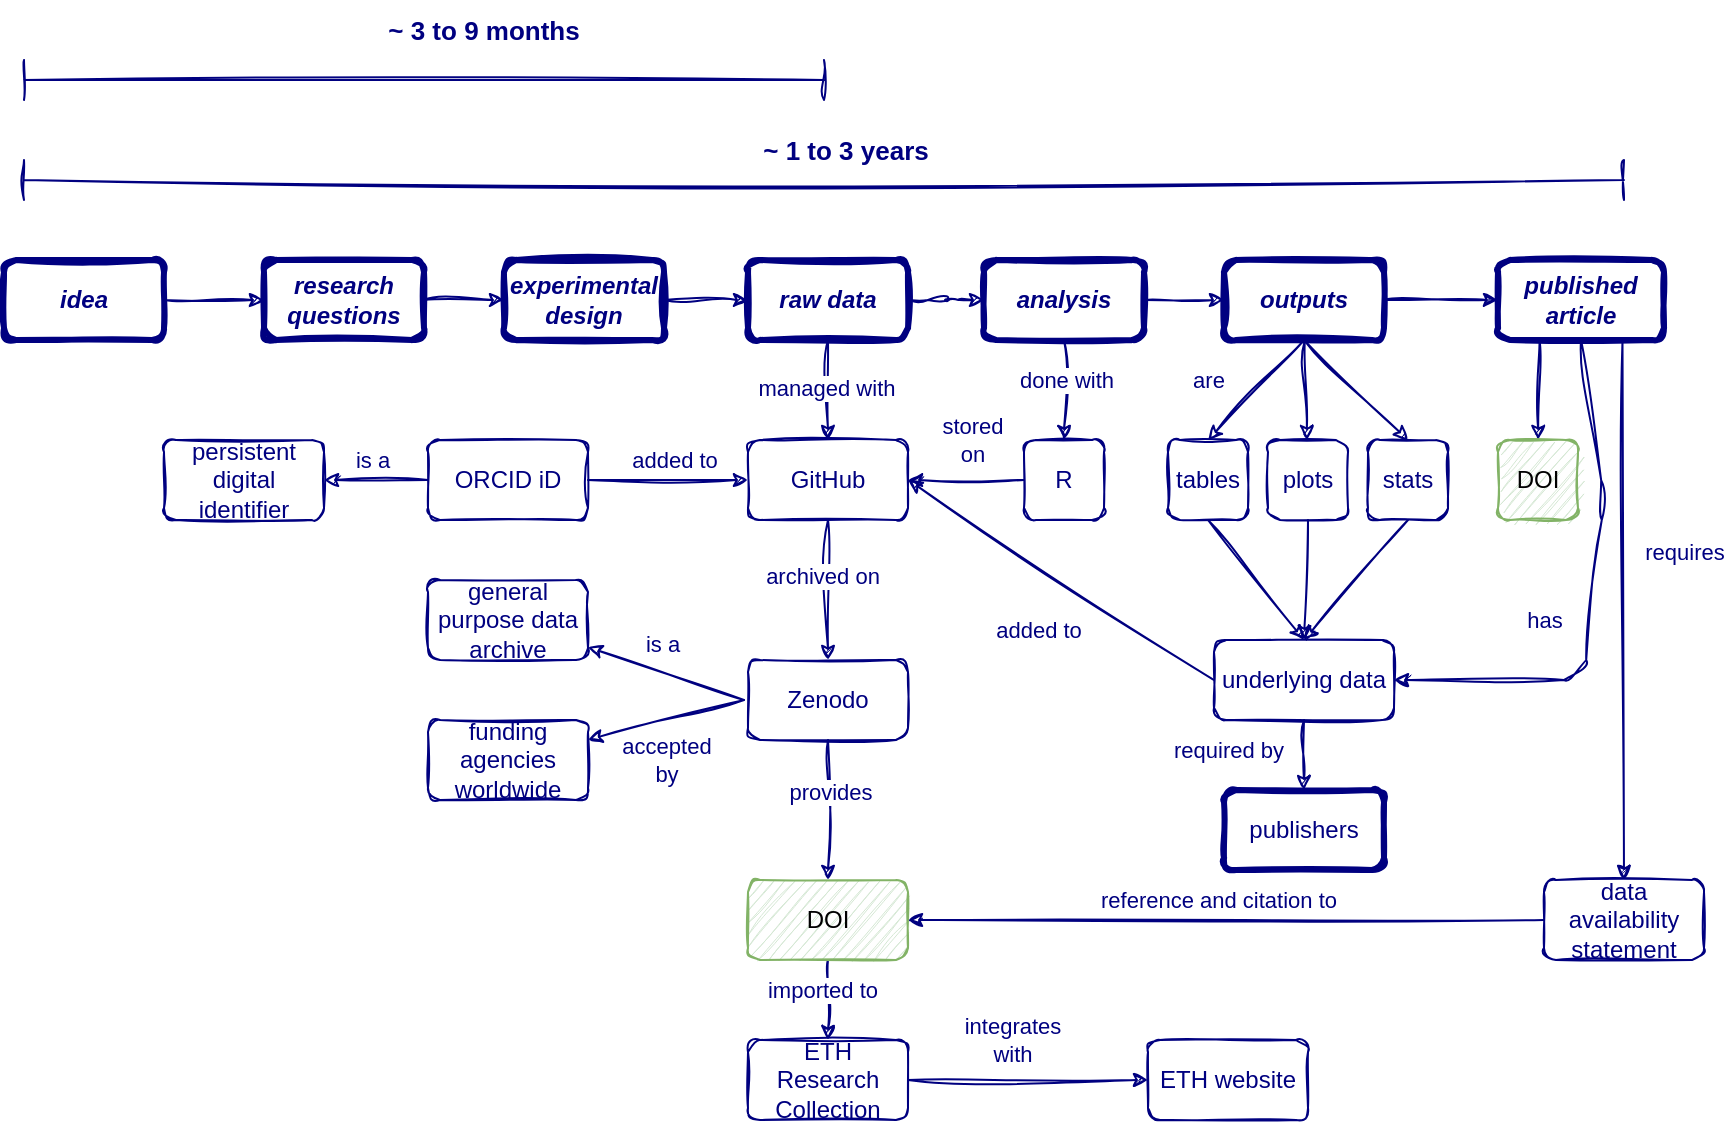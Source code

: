 <mxfile version="20.8.22" type="github">
  <diagram id="C5RBs43oDa-KdzZeNtuy" name="Page-1">
    <mxGraphModel dx="2022" dy="685" grid="1" gridSize="10" guides="1" tooltips="1" connect="1" arrows="1" fold="1" page="1" pageScale="1" pageWidth="827" pageHeight="1169" math="0" shadow="0">
      <root>
        <mxCell id="WIyWlLk6GJQsqaUBKTNV-0" />
        <mxCell id="WIyWlLk6GJQsqaUBKTNV-1" parent="WIyWlLk6GJQsqaUBKTNV-0" />
        <mxCell id="2JBL8e-sjkAbcdYht8KX-18" value="" style="rounded=1;orthogonalLoop=1;jettySize=auto;html=1;strokeColor=#000080;endSize=5;startSize=5;sketch=1;curveFitting=1;jiggle=2;" edge="1" parent="WIyWlLk6GJQsqaUBKTNV-1" source="2JBL8e-sjkAbcdYht8KX-0" target="2JBL8e-sjkAbcdYht8KX-2">
          <mxGeometry relative="1" as="geometry" />
        </mxCell>
        <mxCell id="2JBL8e-sjkAbcdYht8KX-0" value="&lt;div&gt;&lt;b&gt;&lt;i&gt;idea&lt;/i&gt;&lt;/b&gt;&lt;/div&gt;" style="rounded=1;whiteSpace=wrap;html=1;strokeWidth=3;fontSize=12;fontFamily=Helvetica;fillColor=none;sketch=1;labelBackgroundColor=none;fontColor=#000080;strokeColor=#000080;" vertex="1" parent="WIyWlLk6GJQsqaUBKTNV-1">
          <mxGeometry x="-10" y="170" width="80" height="40" as="geometry" />
        </mxCell>
        <mxCell id="2JBL8e-sjkAbcdYht8KX-13" value="" style="edgeStyle=orthogonalEdgeStyle;rounded=1;orthogonalLoop=1;jettySize=auto;html=1;strokeColor=#000080;endSize=5;startSize=5;sketch=1;curveFitting=1;jiggle=2;" edge="1" parent="WIyWlLk6GJQsqaUBKTNV-1" source="2JBL8e-sjkAbcdYht8KX-2" target="2JBL8e-sjkAbcdYht8KX-3">
          <mxGeometry relative="1" as="geometry" />
        </mxCell>
        <mxCell id="2JBL8e-sjkAbcdYht8KX-2" value="&lt;b&gt;&lt;i&gt;research questions&lt;/i&gt;&lt;/b&gt;" style="rounded=1;whiteSpace=wrap;html=1;strokeWidth=3;fontSize=12;fontFamily=Helvetica;fillColor=none;sketch=1;labelBackgroundColor=none;fontColor=#000080;strokeColor=#000080;" vertex="1" parent="WIyWlLk6GJQsqaUBKTNV-1">
          <mxGeometry x="120" y="170" width="80" height="40" as="geometry" />
        </mxCell>
        <mxCell id="2JBL8e-sjkAbcdYht8KX-14" value="" style="edgeStyle=orthogonalEdgeStyle;rounded=1;orthogonalLoop=1;jettySize=auto;html=1;strokeColor=#000080;endSize=5;startSize=5;sketch=1;curveFitting=1;jiggle=2;" edge="1" parent="WIyWlLk6GJQsqaUBKTNV-1" source="2JBL8e-sjkAbcdYht8KX-3" target="2JBL8e-sjkAbcdYht8KX-4">
          <mxGeometry relative="1" as="geometry" />
        </mxCell>
        <mxCell id="2JBL8e-sjkAbcdYht8KX-3" value="&lt;div&gt;&lt;b&gt;&lt;i&gt;experimental&lt;/i&gt;&lt;/b&gt;&lt;/div&gt;&lt;div&gt;&lt;b&gt;&lt;i&gt;design&lt;br&gt;&lt;/i&gt;&lt;/b&gt;&lt;/div&gt;" style="rounded=1;whiteSpace=wrap;html=1;strokeWidth=3;fontSize=12;fontFamily=Helvetica;fillColor=none;sketch=1;labelBackgroundColor=none;fontColor=#000080;strokeColor=#000080;" vertex="1" parent="WIyWlLk6GJQsqaUBKTNV-1">
          <mxGeometry x="240" y="170" width="80" height="40" as="geometry" />
        </mxCell>
        <mxCell id="2JBL8e-sjkAbcdYht8KX-15" value="" style="edgeStyle=orthogonalEdgeStyle;rounded=1;orthogonalLoop=1;jettySize=auto;html=1;strokeColor=#000080;endSize=5;startSize=5;sketch=1;curveFitting=1;jiggle=2;" edge="1" parent="WIyWlLk6GJQsqaUBKTNV-1" source="2JBL8e-sjkAbcdYht8KX-4" target="2JBL8e-sjkAbcdYht8KX-5">
          <mxGeometry relative="1" as="geometry" />
        </mxCell>
        <mxCell id="2JBL8e-sjkAbcdYht8KX-52" value="" style="edgeStyle=none;shape=connector;rounded=1;sketch=1;jiggle=2;curveFitting=1;orthogonalLoop=1;jettySize=auto;html=1;labelBackgroundColor=default;strokeColor=#000080;fontFamily=Helvetica;fontSize=11;fontColor=#000080;endArrow=classic;startSize=5;endSize=5;" edge="1" parent="WIyWlLk6GJQsqaUBKTNV-1" source="2JBL8e-sjkAbcdYht8KX-4" target="2JBL8e-sjkAbcdYht8KX-50">
          <mxGeometry relative="1" as="geometry" />
        </mxCell>
        <mxCell id="2JBL8e-sjkAbcdYht8KX-53" value="managed with" style="edgeLabel;html=1;align=center;verticalAlign=middle;resizable=0;points=[];fontSize=11;fontFamily=Helvetica;fontColor=#000080;" vertex="1" connectable="0" parent="2JBL8e-sjkAbcdYht8KX-52">
          <mxGeometry x="-0.062" y="-1" relative="1" as="geometry">
            <mxPoint as="offset" />
          </mxGeometry>
        </mxCell>
        <mxCell id="2JBL8e-sjkAbcdYht8KX-4" value="&lt;b&gt;&lt;i&gt;raw data&lt;/i&gt;&lt;/b&gt;" style="rounded=1;whiteSpace=wrap;html=1;strokeWidth=3;fontSize=12;fontFamily=Helvetica;fillColor=none;sketch=1;labelBackgroundColor=none;fontColor=#000080;strokeColor=#000080;" vertex="1" parent="WIyWlLk6GJQsqaUBKTNV-1">
          <mxGeometry x="362" y="170" width="80" height="40" as="geometry" />
        </mxCell>
        <mxCell id="2JBL8e-sjkAbcdYht8KX-16" value="" style="edgeStyle=orthogonalEdgeStyle;rounded=1;orthogonalLoop=1;jettySize=auto;html=1;strokeColor=#000080;endSize=5;startSize=5;sketch=1;curveFitting=1;jiggle=2;" edge="1" parent="WIyWlLk6GJQsqaUBKTNV-1" source="2JBL8e-sjkAbcdYht8KX-5" target="2JBL8e-sjkAbcdYht8KX-6">
          <mxGeometry relative="1" as="geometry" />
        </mxCell>
        <mxCell id="2JBL8e-sjkAbcdYht8KX-56" value="" style="edgeStyle=none;shape=connector;rounded=1;sketch=1;jiggle=2;curveFitting=1;orthogonalLoop=1;jettySize=auto;html=1;labelBackgroundColor=default;strokeColor=#000080;fontFamily=Helvetica;fontSize=11;fontColor=#000080;endArrow=classic;startSize=5;endSize=5;" edge="1" parent="WIyWlLk6GJQsqaUBKTNV-1" source="2JBL8e-sjkAbcdYht8KX-5" target="2JBL8e-sjkAbcdYht8KX-55">
          <mxGeometry relative="1" as="geometry" />
        </mxCell>
        <mxCell id="2JBL8e-sjkAbcdYht8KX-57" value="done with " style="edgeLabel;html=1;align=center;verticalAlign=middle;resizable=0;points=[];fontSize=11;fontFamily=Helvetica;fontColor=#000080;" vertex="1" connectable="0" parent="2JBL8e-sjkAbcdYht8KX-56">
          <mxGeometry x="-0.218" y="1" relative="1" as="geometry">
            <mxPoint as="offset" />
          </mxGeometry>
        </mxCell>
        <mxCell id="2JBL8e-sjkAbcdYht8KX-5" value="&lt;b&gt;&lt;i&gt;analysis&lt;/i&gt;&lt;/b&gt;" style="rounded=1;whiteSpace=wrap;html=1;strokeWidth=3;fontSize=12;fontFamily=Helvetica;fillColor=none;sketch=1;labelBackgroundColor=none;fontColor=#000080;strokeColor=#000080;" vertex="1" parent="WIyWlLk6GJQsqaUBKTNV-1">
          <mxGeometry x="480" y="170" width="80" height="40" as="geometry" />
        </mxCell>
        <mxCell id="2JBL8e-sjkAbcdYht8KX-17" value="" style="edgeStyle=orthogonalEdgeStyle;rounded=1;orthogonalLoop=1;jettySize=auto;html=1;strokeColor=#000080;endSize=5;startSize=5;sketch=1;curveFitting=1;jiggle=2;" edge="1" parent="WIyWlLk6GJQsqaUBKTNV-1" source="2JBL8e-sjkAbcdYht8KX-6" target="2JBL8e-sjkAbcdYht8KX-7">
          <mxGeometry relative="1" as="geometry" />
        </mxCell>
        <mxCell id="2JBL8e-sjkAbcdYht8KX-34" value="" style="edgeStyle=none;shape=connector;rounded=1;sketch=1;jiggle=2;curveFitting=1;orthogonalLoop=1;jettySize=auto;html=1;labelBackgroundColor=default;strokeColor=#000080;fontFamily=Helvetica;fontSize=11;fontColor=default;endArrow=classic;startSize=5;endSize=5;exitX=0.5;exitY=1;exitDx=0;exitDy=0;entryX=0.5;entryY=0;entryDx=0;entryDy=0;" edge="1" parent="WIyWlLk6GJQsqaUBKTNV-1" source="2JBL8e-sjkAbcdYht8KX-6" target="2JBL8e-sjkAbcdYht8KX-29">
          <mxGeometry relative="1" as="geometry" />
        </mxCell>
        <mxCell id="2JBL8e-sjkAbcdYht8KX-38" style="edgeStyle=none;shape=connector;rounded=1;sketch=1;jiggle=2;curveFitting=1;orthogonalLoop=1;jettySize=auto;html=1;labelBackgroundColor=default;strokeColor=#000080;fontFamily=Helvetica;fontSize=11;fontColor=default;endArrow=classic;startSize=5;endSize=5;" edge="1" parent="WIyWlLk6GJQsqaUBKTNV-1" source="2JBL8e-sjkAbcdYht8KX-6" target="2JBL8e-sjkAbcdYht8KX-26">
          <mxGeometry relative="1" as="geometry" />
        </mxCell>
        <mxCell id="2JBL8e-sjkAbcdYht8KX-39" style="edgeStyle=none;shape=connector;rounded=1;sketch=1;jiggle=2;curveFitting=1;orthogonalLoop=1;jettySize=auto;html=1;exitX=0.5;exitY=1;exitDx=0;exitDy=0;entryX=0.5;entryY=0;entryDx=0;entryDy=0;labelBackgroundColor=default;strokeColor=#000080;fontFamily=Helvetica;fontSize=11;fontColor=default;endArrow=classic;startSize=5;endSize=5;" edge="1" parent="WIyWlLk6GJQsqaUBKTNV-1" source="2JBL8e-sjkAbcdYht8KX-6" target="2JBL8e-sjkAbcdYht8KX-28">
          <mxGeometry relative="1" as="geometry" />
        </mxCell>
        <mxCell id="2JBL8e-sjkAbcdYht8KX-54" value="are" style="edgeLabel;html=1;align=center;verticalAlign=middle;resizable=0;points=[];fontSize=11;fontFamily=Helvetica;fontColor=#000080;" vertex="1" connectable="0" parent="2JBL8e-sjkAbcdYht8KX-39">
          <mxGeometry x="0.148" y="1" relative="1" as="geometry">
            <mxPoint x="-21" y="-10" as="offset" />
          </mxGeometry>
        </mxCell>
        <mxCell id="2JBL8e-sjkAbcdYht8KX-6" value="&lt;b&gt;&lt;i&gt;outputs&lt;/i&gt;&lt;/b&gt;" style="rounded=1;whiteSpace=wrap;html=1;strokeWidth=3;fontSize=12;fontFamily=Helvetica;fillColor=none;sketch=1;labelBackgroundColor=none;fontColor=#000080;strokeColor=#000080;" vertex="1" parent="WIyWlLk6GJQsqaUBKTNV-1">
          <mxGeometry x="600" y="170" width="80" height="40" as="geometry" />
        </mxCell>
        <mxCell id="2JBL8e-sjkAbcdYht8KX-45" style="edgeStyle=none;shape=connector;rounded=1;sketch=1;jiggle=2;curveFitting=1;orthogonalLoop=1;jettySize=auto;html=1;exitX=0.5;exitY=1;exitDx=0;exitDy=0;entryX=1;entryY=0.5;entryDx=0;entryDy=0;labelBackgroundColor=default;strokeColor=#000080;fontFamily=Helvetica;fontSize=11;fontColor=default;endArrow=classic;startSize=5;endSize=5;" edge="1" parent="WIyWlLk6GJQsqaUBKTNV-1" source="2JBL8e-sjkAbcdYht8KX-7" target="2JBL8e-sjkAbcdYht8KX-41">
          <mxGeometry relative="1" as="geometry">
            <Array as="points">
              <mxPoint x="790" y="290" />
              <mxPoint x="780" y="380" />
            </Array>
          </mxGeometry>
        </mxCell>
        <mxCell id="2JBL8e-sjkAbcdYht8KX-46" value="has" style="edgeLabel;html=1;align=center;verticalAlign=middle;resizable=0;points=[];fontSize=11;fontFamily=Helvetica;fontColor=#000080;" vertex="1" connectable="0" parent="2JBL8e-sjkAbcdYht8KX-45">
          <mxGeometry x="-0.439" y="-2" relative="1" as="geometry">
            <mxPoint x="-27" y="66" as="offset" />
          </mxGeometry>
        </mxCell>
        <mxCell id="2JBL8e-sjkAbcdYht8KX-80" style="edgeStyle=none;shape=connector;rounded=1;sketch=1;jiggle=2;curveFitting=1;orthogonalLoop=1;jettySize=auto;html=1;exitX=0.75;exitY=1;exitDx=0;exitDy=0;labelBackgroundColor=default;strokeColor=#000080;fontFamily=Helvetica;fontSize=11;fontColor=#000080;endArrow=classic;startSize=5;endSize=5;entryX=0.5;entryY=0;entryDx=0;entryDy=0;" edge="1" parent="WIyWlLk6GJQsqaUBKTNV-1" source="2JBL8e-sjkAbcdYht8KX-7" target="2JBL8e-sjkAbcdYht8KX-82">
          <mxGeometry relative="1" as="geometry">
            <mxPoint x="780" y="400" as="targetPoint" />
          </mxGeometry>
        </mxCell>
        <mxCell id="2JBL8e-sjkAbcdYht8KX-83" value="&lt;div&gt;requires&lt;/div&gt;" style="edgeLabel;html=1;align=center;verticalAlign=middle;resizable=0;points=[];fontSize=11;fontFamily=Helvetica;fontColor=#000080;" vertex="1" connectable="0" parent="2JBL8e-sjkAbcdYht8KX-80">
          <mxGeometry x="-0.204" y="-3" relative="1" as="geometry">
            <mxPoint x="33" y="-2" as="offset" />
          </mxGeometry>
        </mxCell>
        <mxCell id="2JBL8e-sjkAbcdYht8KX-148" style="edgeStyle=none;shape=connector;rounded=1;sketch=1;jiggle=2;curveFitting=1;orthogonalLoop=1;jettySize=auto;html=1;labelBackgroundColor=default;strokeColor=#000080;fontFamily=Helvetica;fontSize=11;fontColor=#000080;endArrow=classic;startSize=5;endSize=5;entryX=0.5;entryY=0;entryDx=0;entryDy=0;exitX=0.25;exitY=1;exitDx=0;exitDy=0;" edge="1" parent="WIyWlLk6GJQsqaUBKTNV-1" source="2JBL8e-sjkAbcdYht8KX-7" target="2JBL8e-sjkAbcdYht8KX-149">
          <mxGeometry relative="1" as="geometry">
            <mxPoint x="739.862" y="240.0" as="targetPoint" />
            <mxPoint x="740" y="210" as="sourcePoint" />
          </mxGeometry>
        </mxCell>
        <mxCell id="2JBL8e-sjkAbcdYht8KX-7" value="&lt;i&gt;&lt;b&gt;published&lt;/b&gt;&lt;/i&gt;&lt;br&gt;&lt;div&gt;&lt;b&gt;&lt;i&gt;article&lt;/i&gt;&lt;/b&gt;&lt;/div&gt;" style="rounded=1;whiteSpace=wrap;html=1;strokeWidth=3;fontSize=12;fontFamily=Helvetica;fillColor=none;sketch=1;labelBackgroundColor=none;fontColor=#000080;strokeColor=#000080;" vertex="1" parent="WIyWlLk6GJQsqaUBKTNV-1">
          <mxGeometry x="737" y="170" width="83" height="40" as="geometry" />
        </mxCell>
        <mxCell id="2JBL8e-sjkAbcdYht8KX-19" value="" style="shape=crossbar;whiteSpace=wrap;html=1;rounded=1;strokeColor=#000080;fontFamily=Helvetica;fontSize=11;fontColor=default;labelBackgroundColor=default;endArrow=classic;endSize=5;startSize=5;sketch=1;curveFitting=1;jiggle=2;" vertex="1" parent="WIyWlLk6GJQsqaUBKTNV-1">
          <mxGeometry y="120" width="800" height="20" as="geometry" />
        </mxCell>
        <mxCell id="2JBL8e-sjkAbcdYht8KX-23" value="" style="shape=crossbar;whiteSpace=wrap;html=1;rounded=1;strokeColor=#000080;fontFamily=Helvetica;fontSize=11;fontColor=default;labelBackgroundColor=default;endArrow=classic;endSize=5;startSize=5;sketch=1;curveFitting=1;jiggle=2;" vertex="1" parent="WIyWlLk6GJQsqaUBKTNV-1">
          <mxGeometry y="70" width="400" height="20" as="geometry" />
        </mxCell>
        <mxCell id="2JBL8e-sjkAbcdYht8KX-24" value="~ 1 to 3 years" style="text;html=1;strokeColor=none;fillColor=none;align=center;verticalAlign=middle;whiteSpace=wrap;rounded=0;fontSize=13;fontFamily=Helvetica;fontColor=#000080;fontStyle=1" vertex="1" parent="WIyWlLk6GJQsqaUBKTNV-1">
          <mxGeometry x="362" y="100" width="98" height="30" as="geometry" />
        </mxCell>
        <mxCell id="2JBL8e-sjkAbcdYht8KX-25" value="~ 3 to 9 months" style="text;html=1;strokeColor=none;fillColor=none;align=center;verticalAlign=middle;whiteSpace=wrap;rounded=0;fontSize=13;fontFamily=Helvetica;fontColor=#000080;fontStyle=1" vertex="1" parent="WIyWlLk6GJQsqaUBKTNV-1">
          <mxGeometry x="170" y="40" width="120" height="30" as="geometry" />
        </mxCell>
        <mxCell id="2JBL8e-sjkAbcdYht8KX-43" style="edgeStyle=none;shape=connector;rounded=1;sketch=1;jiggle=2;curveFitting=1;orthogonalLoop=1;jettySize=auto;html=1;exitX=0.5;exitY=1;exitDx=0;exitDy=0;labelBackgroundColor=default;strokeColor=#000080;fontFamily=Helvetica;fontSize=11;fontColor=default;endArrow=classic;startSize=5;endSize=5;entryX=0.5;entryY=0;entryDx=0;entryDy=0;" edge="1" parent="WIyWlLk6GJQsqaUBKTNV-1" source="2JBL8e-sjkAbcdYht8KX-26" target="2JBL8e-sjkAbcdYht8KX-41">
          <mxGeometry relative="1" as="geometry">
            <mxPoint x="641.862" y="370.0" as="targetPoint" />
            <mxPoint x="642" y="340.0" as="sourcePoint" />
          </mxGeometry>
        </mxCell>
        <mxCell id="2JBL8e-sjkAbcdYht8KX-26" value="plots" style="rounded=1;whiteSpace=wrap;html=1;fontSize=12;fontFamily=Helvetica;fillColor=none;sketch=1;labelBackgroundColor=none;fontColor=#000080;strokeColor=#000080;" vertex="1" parent="WIyWlLk6GJQsqaUBKTNV-1">
          <mxGeometry x="622" y="260" width="40" height="40" as="geometry" />
        </mxCell>
        <mxCell id="2JBL8e-sjkAbcdYht8KX-42" style="edgeStyle=none;shape=connector;rounded=1;sketch=1;jiggle=2;curveFitting=1;orthogonalLoop=1;jettySize=auto;html=1;exitX=0.5;exitY=1;exitDx=0;exitDy=0;entryX=0.5;entryY=0;entryDx=0;entryDy=0;labelBackgroundColor=default;strokeColor=#000080;fontFamily=Helvetica;fontSize=11;fontColor=default;endArrow=classic;startSize=5;endSize=5;" edge="1" parent="WIyWlLk6GJQsqaUBKTNV-1" source="2JBL8e-sjkAbcdYht8KX-28" target="2JBL8e-sjkAbcdYht8KX-41">
          <mxGeometry relative="1" as="geometry">
            <mxPoint x="592" y="340.0" as="sourcePoint" />
          </mxGeometry>
        </mxCell>
        <mxCell id="2JBL8e-sjkAbcdYht8KX-28" value="tables" style="rounded=1;whiteSpace=wrap;html=1;fontSize=12;fontFamily=Helvetica;fillColor=none;sketch=1;labelBackgroundColor=none;fontColor=#000080;strokeColor=#000080;" vertex="1" parent="WIyWlLk6GJQsqaUBKTNV-1">
          <mxGeometry x="572" y="260" width="40" height="40" as="geometry" />
        </mxCell>
        <mxCell id="2JBL8e-sjkAbcdYht8KX-44" style="edgeStyle=none;shape=connector;rounded=1;sketch=1;jiggle=2;curveFitting=1;orthogonalLoop=1;jettySize=auto;html=1;exitX=0.5;exitY=1;exitDx=0;exitDy=0;labelBackgroundColor=default;strokeColor=#000080;fontFamily=Helvetica;fontSize=11;fontColor=default;endArrow=classic;startSize=5;endSize=5;entryX=0.5;entryY=0;entryDx=0;entryDy=0;" edge="1" parent="WIyWlLk6GJQsqaUBKTNV-1" source="2JBL8e-sjkAbcdYht8KX-29" target="2JBL8e-sjkAbcdYht8KX-41">
          <mxGeometry relative="1" as="geometry">
            <mxPoint x="642" y="370.0" as="targetPoint" />
            <mxPoint x="692" y="340.0" as="sourcePoint" />
          </mxGeometry>
        </mxCell>
        <mxCell id="2JBL8e-sjkAbcdYht8KX-29" value="stats" style="rounded=1;whiteSpace=wrap;html=1;fontSize=12;fontFamily=Helvetica;fillColor=none;sketch=1;labelBackgroundColor=none;fontColor=#000080;strokeColor=#000080;" vertex="1" parent="WIyWlLk6GJQsqaUBKTNV-1">
          <mxGeometry x="672" y="260" width="40" height="40" as="geometry" />
        </mxCell>
        <mxCell id="2JBL8e-sjkAbcdYht8KX-108" style="edgeStyle=none;shape=connector;rounded=1;sketch=1;jiggle=2;curveFitting=1;orthogonalLoop=1;jettySize=auto;html=1;exitX=0;exitY=0.5;exitDx=0;exitDy=0;entryX=1;entryY=0.5;entryDx=0;entryDy=0;labelBackgroundColor=default;strokeColor=#000080;fontFamily=Helvetica;fontSize=11;fontColor=#000080;endArrow=classic;startSize=5;endSize=5;" edge="1" parent="WIyWlLk6GJQsqaUBKTNV-1" source="2JBL8e-sjkAbcdYht8KX-41" target="2JBL8e-sjkAbcdYht8KX-50">
          <mxGeometry relative="1" as="geometry" />
        </mxCell>
        <mxCell id="2JBL8e-sjkAbcdYht8KX-109" value="added to" style="edgeLabel;html=1;align=center;verticalAlign=middle;resizable=0;points=[];fontSize=11;fontFamily=Helvetica;fontColor=#000080;" vertex="1" connectable="0" parent="2JBL8e-sjkAbcdYht8KX-108">
          <mxGeometry x="-0.058" y="5" relative="1" as="geometry">
            <mxPoint x="-14" y="18" as="offset" />
          </mxGeometry>
        </mxCell>
        <mxCell id="2JBL8e-sjkAbcdYht8KX-122" style="edgeStyle=none;shape=connector;rounded=1;sketch=1;jiggle=2;curveFitting=1;orthogonalLoop=1;jettySize=auto;html=1;exitX=0.5;exitY=1;exitDx=0;exitDy=0;labelBackgroundColor=default;strokeColor=#000080;fontFamily=Helvetica;fontSize=11;fontColor=#000080;endArrow=classic;startSize=5;endSize=5;entryX=0.5;entryY=0;entryDx=0;entryDy=0;" edge="1" parent="WIyWlLk6GJQsqaUBKTNV-1" source="2JBL8e-sjkAbcdYht8KX-41" target="2JBL8e-sjkAbcdYht8KX-123">
          <mxGeometry relative="1" as="geometry">
            <mxPoint x="639.862" y="430.0" as="targetPoint" />
          </mxGeometry>
        </mxCell>
        <mxCell id="2JBL8e-sjkAbcdYht8KX-41" value="underlying data" style="rounded=1;whiteSpace=wrap;html=1;fontSize=12;fontFamily=Helvetica;fillColor=none;sketch=1;labelBackgroundColor=none;fontColor=#000080;strokeColor=#000080;" vertex="1" parent="WIyWlLk6GJQsqaUBKTNV-1">
          <mxGeometry x="595" y="360" width="90" height="40" as="geometry" />
        </mxCell>
        <mxCell id="2JBL8e-sjkAbcdYht8KX-59" value="" style="edgeStyle=none;shape=connector;rounded=1;sketch=1;jiggle=2;curveFitting=1;orthogonalLoop=1;jettySize=auto;html=1;labelBackgroundColor=default;strokeColor=#000080;fontFamily=Helvetica;fontSize=11;fontColor=#000080;endArrow=classic;startSize=5;endSize=5;exitX=0.5;exitY=1;exitDx=0;exitDy=0;" edge="1" parent="WIyWlLk6GJQsqaUBKTNV-1" source="2JBL8e-sjkAbcdYht8KX-50" target="2JBL8e-sjkAbcdYht8KX-58">
          <mxGeometry relative="1" as="geometry">
            <mxPoint x="402" y="340.0" as="sourcePoint" />
          </mxGeometry>
        </mxCell>
        <mxCell id="2JBL8e-sjkAbcdYht8KX-60" value="archived on" style="edgeLabel;html=1;align=center;verticalAlign=middle;resizable=0;points=[];fontSize=11;fontFamily=Helvetica;fontColor=#000080;" vertex="1" connectable="0" parent="2JBL8e-sjkAbcdYht8KX-59">
          <mxGeometry x="-0.209" y="-3" relative="1" as="geometry">
            <mxPoint as="offset" />
          </mxGeometry>
        </mxCell>
        <mxCell id="2JBL8e-sjkAbcdYht8KX-50" value="GitHub" style="rounded=1;whiteSpace=wrap;html=1;fontSize=12;fontFamily=Helvetica;fillColor=none;sketch=1;labelBackgroundColor=none;fontColor=#000080;strokeColor=#000080;" vertex="1" parent="WIyWlLk6GJQsqaUBKTNV-1">
          <mxGeometry x="362" y="260" width="80" height="40" as="geometry" />
        </mxCell>
        <mxCell id="2JBL8e-sjkAbcdYht8KX-68" value="" style="edgeStyle=none;shape=connector;rounded=1;sketch=1;jiggle=2;curveFitting=1;orthogonalLoop=1;jettySize=auto;html=1;labelBackgroundColor=default;strokeColor=#000080;fontFamily=Helvetica;fontSize=11;fontColor=#000080;endArrow=classic;startSize=5;endSize=5;" edge="1" parent="WIyWlLk6GJQsqaUBKTNV-1" source="2JBL8e-sjkAbcdYht8KX-55" target="2JBL8e-sjkAbcdYht8KX-50">
          <mxGeometry relative="1" as="geometry" />
        </mxCell>
        <mxCell id="2JBL8e-sjkAbcdYht8KX-110" value="&lt;div&gt;stored&lt;/div&gt;&lt;div&gt;on&lt;br&gt;&lt;/div&gt;" style="edgeLabel;html=1;align=center;verticalAlign=middle;resizable=0;points=[];fontSize=11;fontFamily=Helvetica;fontColor=#000080;" vertex="1" connectable="0" parent="2JBL8e-sjkAbcdYht8KX-68">
          <mxGeometry x="-0.085" relative="1" as="geometry">
            <mxPoint y="-20" as="offset" />
          </mxGeometry>
        </mxCell>
        <mxCell id="2JBL8e-sjkAbcdYht8KX-55" value="R" style="rounded=1;whiteSpace=wrap;html=1;fontSize=12;fontFamily=Helvetica;fillColor=none;sketch=1;labelBackgroundColor=none;fontColor=#000080;strokeColor=#000080;" vertex="1" parent="WIyWlLk6GJQsqaUBKTNV-1">
          <mxGeometry x="500" y="260" width="40" height="40" as="geometry" />
        </mxCell>
        <mxCell id="2JBL8e-sjkAbcdYht8KX-66" value="" style="edgeStyle=none;shape=connector;rounded=1;sketch=1;jiggle=2;curveFitting=1;orthogonalLoop=1;jettySize=auto;html=1;labelBackgroundColor=default;strokeColor=#000080;fontFamily=Helvetica;fontSize=11;fontColor=#000080;endArrow=classic;startSize=5;endSize=5;" edge="1" parent="WIyWlLk6GJQsqaUBKTNV-1" source="2JBL8e-sjkAbcdYht8KX-58" target="2JBL8e-sjkAbcdYht8KX-65">
          <mxGeometry relative="1" as="geometry" />
        </mxCell>
        <mxCell id="2JBL8e-sjkAbcdYht8KX-67" value="provides" style="edgeLabel;html=1;align=center;verticalAlign=middle;resizable=0;points=[];fontSize=11;fontFamily=Helvetica;fontColor=#000080;" vertex="1" connectable="0" parent="2JBL8e-sjkAbcdYht8KX-66">
          <mxGeometry x="-0.27" y="1" relative="1" as="geometry">
            <mxPoint as="offset" />
          </mxGeometry>
        </mxCell>
        <mxCell id="2JBL8e-sjkAbcdYht8KX-85" value="" style="edgeStyle=none;shape=connector;rounded=1;sketch=1;jiggle=2;curveFitting=1;orthogonalLoop=1;jettySize=auto;html=1;labelBackgroundColor=default;strokeColor=#000080;fontFamily=Helvetica;fontSize=11;fontColor=#000080;endArrow=classic;startSize=5;endSize=5;" edge="1" parent="WIyWlLk6GJQsqaUBKTNV-1" target="2JBL8e-sjkAbcdYht8KX-84">
          <mxGeometry relative="1" as="geometry">
            <mxPoint x="360" y="390" as="sourcePoint" />
          </mxGeometry>
        </mxCell>
        <mxCell id="2JBL8e-sjkAbcdYht8KX-86" value="is a" style="edgeLabel;html=1;align=center;verticalAlign=middle;resizable=0;points=[];fontSize=11;fontFamily=Helvetica;fontColor=#000080;" vertex="1" connectable="0" parent="2JBL8e-sjkAbcdYht8KX-85">
          <mxGeometry x="0.398" y="2" relative="1" as="geometry">
            <mxPoint x="14" y="-12" as="offset" />
          </mxGeometry>
        </mxCell>
        <mxCell id="2JBL8e-sjkAbcdYht8KX-87" value="" style="edgeStyle=none;shape=connector;rounded=1;sketch=1;jiggle=2;curveFitting=1;orthogonalLoop=1;jettySize=auto;html=1;labelBackgroundColor=default;strokeColor=#000080;fontFamily=Helvetica;fontSize=11;fontColor=#000080;endArrow=classic;startSize=5;endSize=5;" edge="1" parent="WIyWlLk6GJQsqaUBKTNV-1" target="2JBL8e-sjkAbcdYht8KX-88">
          <mxGeometry relative="1" as="geometry">
            <mxPoint x="360" y="390" as="sourcePoint" />
            <mxPoint x="300" y="410" as="targetPoint" />
          </mxGeometry>
        </mxCell>
        <mxCell id="2JBL8e-sjkAbcdYht8KX-91" value="&lt;div&gt;accepted&lt;/div&gt;&lt;div&gt;by&lt;br&gt;&lt;/div&gt;" style="edgeLabel;html=1;align=center;verticalAlign=middle;resizable=0;points=[];fontSize=11;fontFamily=Helvetica;fontColor=#000080;" vertex="1" connectable="0" parent="2JBL8e-sjkAbcdYht8KX-87">
          <mxGeometry x="0.006" y="-1" relative="1" as="geometry">
            <mxPoint y="21" as="offset" />
          </mxGeometry>
        </mxCell>
        <mxCell id="2JBL8e-sjkAbcdYht8KX-58" value="Zenodo" style="rounded=1;whiteSpace=wrap;html=1;fontSize=12;fontFamily=Helvetica;fillColor=none;sketch=1;labelBackgroundColor=none;fontColor=#000080;strokeColor=#000080;" vertex="1" parent="WIyWlLk6GJQsqaUBKTNV-1">
          <mxGeometry x="362" y="370" width="80" height="40" as="geometry" />
        </mxCell>
        <mxCell id="2JBL8e-sjkAbcdYht8KX-76" value="" style="edgeStyle=none;shape=connector;rounded=1;sketch=1;jiggle=2;curveFitting=1;orthogonalLoop=1;jettySize=auto;html=1;labelBackgroundColor=default;strokeColor=#000080;fontFamily=Helvetica;fontSize=11;fontColor=#000080;endArrow=classic;startSize=5;endSize=5;" edge="1" parent="WIyWlLk6GJQsqaUBKTNV-1" source="2JBL8e-sjkAbcdYht8KX-65" target="2JBL8e-sjkAbcdYht8KX-75">
          <mxGeometry relative="1" as="geometry" />
        </mxCell>
        <mxCell id="2JBL8e-sjkAbcdYht8KX-77" value="imported to" style="edgeLabel;html=1;align=center;verticalAlign=middle;resizable=0;points=[];fontSize=11;fontFamily=Helvetica;fontColor=#000080;" vertex="1" connectable="0" parent="2JBL8e-sjkAbcdYht8KX-76">
          <mxGeometry x="-0.247" y="-3" relative="1" as="geometry">
            <mxPoint as="offset" />
          </mxGeometry>
        </mxCell>
        <mxCell id="2JBL8e-sjkAbcdYht8KX-65" value="DOI" style="rounded=1;whiteSpace=wrap;html=1;fontSize=12;fontFamily=Helvetica;fillColor=#d5e8d4;sketch=1;labelBackgroundColor=none;strokeColor=#82b366;" vertex="1" parent="WIyWlLk6GJQsqaUBKTNV-1">
          <mxGeometry x="362" y="480" width="80" height="40" as="geometry" />
        </mxCell>
        <mxCell id="2JBL8e-sjkAbcdYht8KX-70" style="edgeStyle=none;shape=connector;rounded=1;sketch=1;jiggle=2;curveFitting=1;orthogonalLoop=1;jettySize=auto;html=1;exitX=0.5;exitY=0;exitDx=0;exitDy=0;labelBackgroundColor=default;strokeColor=#000080;fontFamily=Helvetica;fontSize=11;fontColor=#000080;endArrow=classic;startSize=5;endSize=5;" edge="1" parent="WIyWlLk6GJQsqaUBKTNV-1" source="2JBL8e-sjkAbcdYht8KX-0" target="2JBL8e-sjkAbcdYht8KX-0">
          <mxGeometry relative="1" as="geometry" />
        </mxCell>
        <mxCell id="2JBL8e-sjkAbcdYht8KX-97" value="" style="edgeStyle=none;shape=connector;rounded=1;sketch=1;jiggle=2;curveFitting=1;orthogonalLoop=1;jettySize=auto;html=1;labelBackgroundColor=default;strokeColor=#000080;fontFamily=Helvetica;fontSize=11;fontColor=#000080;endArrow=classic;startSize=5;endSize=5;" edge="1" parent="WIyWlLk6GJQsqaUBKTNV-1" source="2JBL8e-sjkAbcdYht8KX-75" target="2JBL8e-sjkAbcdYht8KX-96">
          <mxGeometry relative="1" as="geometry" />
        </mxCell>
        <mxCell id="2JBL8e-sjkAbcdYht8KX-98" value="&lt;div&gt;integrates&lt;/div&gt;&lt;div&gt;with&lt;br&gt;&lt;/div&gt;" style="edgeLabel;html=1;align=center;verticalAlign=middle;resizable=0;points=[];fontSize=11;fontFamily=Helvetica;fontColor=#000080;" vertex="1" connectable="0" parent="2JBL8e-sjkAbcdYht8KX-97">
          <mxGeometry x="-0.141" y="-3" relative="1" as="geometry">
            <mxPoint y="-23" as="offset" />
          </mxGeometry>
        </mxCell>
        <mxCell id="2JBL8e-sjkAbcdYht8KX-75" value="ETH Research Collection" style="rounded=1;whiteSpace=wrap;html=1;fontSize=12;fontFamily=Helvetica;fillColor=none;sketch=1;labelBackgroundColor=none;fontColor=#000080;strokeColor=#000080;" vertex="1" parent="WIyWlLk6GJQsqaUBKTNV-1">
          <mxGeometry x="362" y="560" width="80" height="40" as="geometry" />
        </mxCell>
        <mxCell id="2JBL8e-sjkAbcdYht8KX-81" style="edgeStyle=none;shape=connector;rounded=1;sketch=1;jiggle=2;curveFitting=1;orthogonalLoop=1;jettySize=auto;html=1;exitX=0;exitY=0;exitDx=0;exitDy=0;labelBackgroundColor=default;strokeColor=#000080;fontFamily=Helvetica;fontSize=11;fontColor=#000080;endArrow=classic;startSize=5;endSize=5;" edge="1" parent="WIyWlLk6GJQsqaUBKTNV-1" source="2JBL8e-sjkAbcdYht8KX-75" target="2JBL8e-sjkAbcdYht8KX-75">
          <mxGeometry relative="1" as="geometry" />
        </mxCell>
        <mxCell id="2JBL8e-sjkAbcdYht8KX-94" style="edgeStyle=none;shape=connector;rounded=1;sketch=1;jiggle=2;curveFitting=1;orthogonalLoop=1;jettySize=auto;html=1;exitX=0;exitY=0.5;exitDx=0;exitDy=0;entryX=1;entryY=0.5;entryDx=0;entryDy=0;labelBackgroundColor=default;strokeColor=#000080;fontFamily=Helvetica;fontSize=11;fontColor=#000080;endArrow=classic;startSize=5;endSize=5;" edge="1" parent="WIyWlLk6GJQsqaUBKTNV-1" source="2JBL8e-sjkAbcdYht8KX-82" target="2JBL8e-sjkAbcdYht8KX-65">
          <mxGeometry relative="1" as="geometry" />
        </mxCell>
        <mxCell id="2JBL8e-sjkAbcdYht8KX-95" value="reference and citation to" style="edgeLabel;html=1;align=center;verticalAlign=middle;resizable=0;points=[];fontSize=11;fontFamily=Helvetica;fontColor=#000080;" vertex="1" connectable="0" parent="2JBL8e-sjkAbcdYht8KX-94">
          <mxGeometry x="0.026" y="-1" relative="1" as="geometry">
            <mxPoint y="-9" as="offset" />
          </mxGeometry>
        </mxCell>
        <mxCell id="2JBL8e-sjkAbcdYht8KX-82" value="data availability statement" style="rounded=1;whiteSpace=wrap;html=1;fontSize=12;fontFamily=Helvetica;fillColor=none;sketch=1;labelBackgroundColor=none;fontColor=#000080;strokeColor=#000080;" vertex="1" parent="WIyWlLk6GJQsqaUBKTNV-1">
          <mxGeometry x="760" y="480" width="80" height="40" as="geometry" />
        </mxCell>
        <mxCell id="2JBL8e-sjkAbcdYht8KX-84" value="general purpose data archive" style="rounded=1;whiteSpace=wrap;html=1;fontSize=12;fontFamily=Helvetica;fillColor=none;sketch=1;labelBackgroundColor=none;fontColor=#000080;strokeColor=#000080;" vertex="1" parent="WIyWlLk6GJQsqaUBKTNV-1">
          <mxGeometry x="202" y="330" width="80" height="40" as="geometry" />
        </mxCell>
        <mxCell id="2JBL8e-sjkAbcdYht8KX-88" value="funding agencies worldwide" style="rounded=1;whiteSpace=wrap;html=1;fontSize=12;fontFamily=Helvetica;fillColor=none;sketch=1;labelBackgroundColor=none;fontColor=#000080;strokeColor=#000080;" vertex="1" parent="WIyWlLk6GJQsqaUBKTNV-1">
          <mxGeometry x="202" y="400" width="80" height="40" as="geometry" />
        </mxCell>
        <mxCell id="2JBL8e-sjkAbcdYht8KX-96" value="ETH website" style="rounded=1;whiteSpace=wrap;html=1;fontSize=12;fontFamily=Helvetica;fillColor=none;sketch=1;labelBackgroundColor=none;fontColor=#000080;strokeColor=#000080;" vertex="1" parent="WIyWlLk6GJQsqaUBKTNV-1">
          <mxGeometry x="562" y="560" width="80" height="40" as="geometry" />
        </mxCell>
        <mxCell id="2JBL8e-sjkAbcdYht8KX-103" value="" style="edgeStyle=none;shape=connector;rounded=1;sketch=1;jiggle=2;curveFitting=1;orthogonalLoop=1;jettySize=auto;html=1;labelBackgroundColor=default;strokeColor=#000080;fontFamily=Helvetica;fontSize=11;fontColor=#000080;endArrow=classic;startSize=5;endSize=5;" edge="1" parent="WIyWlLk6GJQsqaUBKTNV-1" source="2JBL8e-sjkAbcdYht8KX-100" target="2JBL8e-sjkAbcdYht8KX-102">
          <mxGeometry relative="1" as="geometry" />
        </mxCell>
        <mxCell id="2JBL8e-sjkAbcdYht8KX-104" value="is a" style="edgeLabel;html=1;align=center;verticalAlign=middle;resizable=0;points=[];fontSize=11;fontFamily=Helvetica;fontColor=#000080;" vertex="1" connectable="0" parent="2JBL8e-sjkAbcdYht8KX-103">
          <mxGeometry x="0.036" relative="1" as="geometry">
            <mxPoint x="-1" y="-10" as="offset" />
          </mxGeometry>
        </mxCell>
        <mxCell id="2JBL8e-sjkAbcdYht8KX-106" value="" style="edgeStyle=none;shape=connector;rounded=1;sketch=1;jiggle=2;curveFitting=1;orthogonalLoop=1;jettySize=auto;html=1;labelBackgroundColor=default;strokeColor=#000080;fontFamily=Helvetica;fontSize=11;fontColor=#000080;endArrow=classic;startSize=5;endSize=5;" edge="1" parent="WIyWlLk6GJQsqaUBKTNV-1" source="2JBL8e-sjkAbcdYht8KX-100" target="2JBL8e-sjkAbcdYht8KX-50">
          <mxGeometry relative="1" as="geometry" />
        </mxCell>
        <mxCell id="2JBL8e-sjkAbcdYht8KX-107" value="added to" style="edgeLabel;html=1;align=center;verticalAlign=middle;resizable=0;points=[];fontSize=11;fontFamily=Helvetica;fontColor=#000080;" vertex="1" connectable="0" parent="2JBL8e-sjkAbcdYht8KX-106">
          <mxGeometry x="0.067" y="-1" relative="1" as="geometry">
            <mxPoint y="-11" as="offset" />
          </mxGeometry>
        </mxCell>
        <mxCell id="2JBL8e-sjkAbcdYht8KX-100" value="ORCID iD" style="rounded=1;whiteSpace=wrap;html=1;fontSize=12;fontFamily=Helvetica;fillColor=none;sketch=1;labelBackgroundColor=none;fontColor=#000080;strokeColor=#000080;" vertex="1" parent="WIyWlLk6GJQsqaUBKTNV-1">
          <mxGeometry x="202" y="260" width="80" height="40" as="geometry" />
        </mxCell>
        <mxCell id="2JBL8e-sjkAbcdYht8KX-102" value="persistent digital identifier" style="rounded=1;whiteSpace=wrap;html=1;fontSize=12;fontFamily=Helvetica;fillColor=none;sketch=1;labelBackgroundColor=none;fontColor=#000080;strokeColor=#000080;" vertex="1" parent="WIyWlLk6GJQsqaUBKTNV-1">
          <mxGeometry x="70" y="260" width="80" height="40" as="geometry" />
        </mxCell>
        <mxCell id="2JBL8e-sjkAbcdYht8KX-123" value="publishers" style="rounded=1;whiteSpace=wrap;html=1;strokeWidth=3;fontSize=12;fontFamily=Helvetica;fillColor=none;sketch=1;labelBackgroundColor=none;fontColor=#000080;strokeColor=#000080;" vertex="1" parent="WIyWlLk6GJQsqaUBKTNV-1">
          <mxGeometry x="600" y="435" width="80" height="40" as="geometry" />
        </mxCell>
        <mxCell id="2JBL8e-sjkAbcdYht8KX-124" value="required by" style="text;html=1;align=center;verticalAlign=middle;resizable=0;points=[];autosize=1;strokeColor=none;fillColor=none;fontSize=11;fontFamily=Helvetica;fontColor=#000080;" vertex="1" parent="WIyWlLk6GJQsqaUBKTNV-1">
          <mxGeometry x="562" y="400" width="80" height="30" as="geometry" />
        </mxCell>
        <mxCell id="2JBL8e-sjkAbcdYht8KX-149" value="DOI" style="rounded=1;whiteSpace=wrap;html=1;fontSize=12;fontFamily=Helvetica;fillColor=#d5e8d4;sketch=1;labelBackgroundColor=none;strokeColor=#82b366;" vertex="1" parent="WIyWlLk6GJQsqaUBKTNV-1">
          <mxGeometry x="737" y="260" width="40" height="40" as="geometry" />
        </mxCell>
        <mxCell id="2JBL8e-sjkAbcdYht8KX-150" style="edgeStyle=none;shape=connector;rounded=1;sketch=1;jiggle=2;curveFitting=1;orthogonalLoop=1;jettySize=auto;html=1;exitX=0.5;exitY=0;exitDx=0;exitDy=0;labelBackgroundColor=default;strokeColor=#000080;fontFamily=Helvetica;fontSize=11;fontColor=#000080;endArrow=classic;startSize=5;endSize=5;" edge="1" parent="WIyWlLk6GJQsqaUBKTNV-1" source="2JBL8e-sjkAbcdYht8KX-149" target="2JBL8e-sjkAbcdYht8KX-149">
          <mxGeometry relative="1" as="geometry" />
        </mxCell>
        <mxCell id="2JBL8e-sjkAbcdYht8KX-151" style="edgeStyle=none;shape=connector;rounded=1;sketch=1;jiggle=2;curveFitting=1;orthogonalLoop=1;jettySize=auto;html=1;exitX=0.25;exitY=0;exitDx=0;exitDy=0;labelBackgroundColor=default;strokeColor=#000080;fontFamily=Helvetica;fontSize=11;fontColor=#000080;endArrow=classic;startSize=5;endSize=5;" edge="1" parent="WIyWlLk6GJQsqaUBKTNV-1" source="2JBL8e-sjkAbcdYht8KX-149" target="2JBL8e-sjkAbcdYht8KX-149">
          <mxGeometry relative="1" as="geometry" />
        </mxCell>
      </root>
    </mxGraphModel>
  </diagram>
</mxfile>
